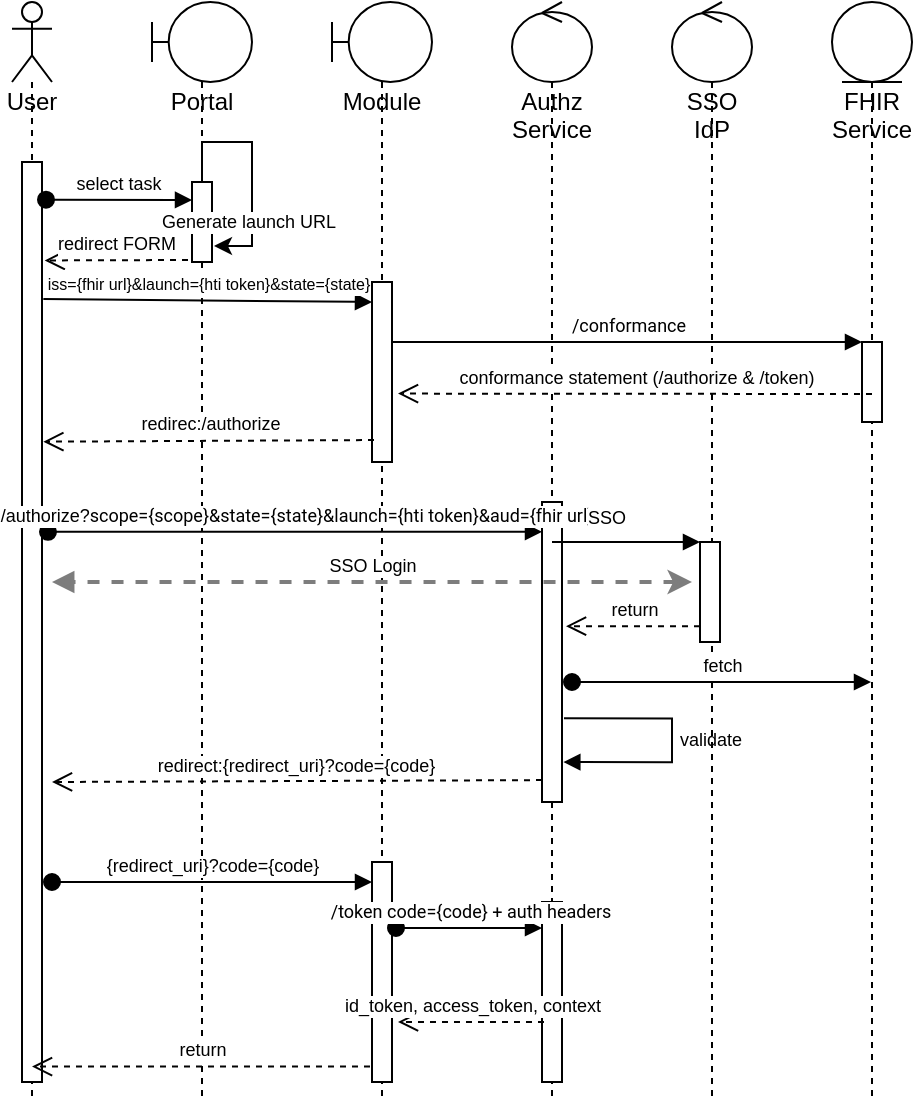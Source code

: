 <mxfile version="20.3.7" type="github">
  <diagram id="ASmLAsQBJp6RxAvkR3ZK" name="Page-1">
    <mxGraphModel dx="931" dy="620" grid="1" gridSize="10" guides="1" tooltips="1" connect="1" arrows="1" fold="1" page="1" pageScale="1" pageWidth="827" pageHeight="1169" math="0" shadow="0">
      <root>
        <mxCell id="0" />
        <mxCell id="1" parent="0" />
        <mxCell id="73914hcnSvvW4cPeAc7Q-7" value="User" style="shape=umlLifeline;participant=umlActor;perimeter=lifelinePerimeter;whiteSpace=wrap;html=1;container=1;collapsible=0;recursiveResize=0;verticalAlign=top;spacingTop=36;outlineConnect=0;" parent="1" vertex="1">
          <mxGeometry x="70" y="40" width="20" height="550" as="geometry" />
        </mxCell>
        <mxCell id="73914hcnSvvW4cPeAc7Q-14" value="" style="html=1;points=[];perimeter=orthogonalPerimeter;" parent="73914hcnSvvW4cPeAc7Q-7" vertex="1">
          <mxGeometry x="5" y="80" width="10" height="460" as="geometry" />
        </mxCell>
        <mxCell id="73914hcnSvvW4cPeAc7Q-8" value="Portal" style="shape=umlLifeline;participant=umlBoundary;perimeter=lifelinePerimeter;whiteSpace=wrap;html=1;container=1;collapsible=0;recursiveResize=0;verticalAlign=top;spacingTop=36;outlineConnect=0;" parent="1" vertex="1">
          <mxGeometry x="140" y="40" width="50" height="550" as="geometry" />
        </mxCell>
        <mxCell id="73914hcnSvvW4cPeAc7Q-16" value="" style="html=1;points=[];perimeter=orthogonalPerimeter;" parent="73914hcnSvvW4cPeAc7Q-8" vertex="1">
          <mxGeometry x="20" y="90" width="10" height="40" as="geometry" />
        </mxCell>
        <mxCell id="73914hcnSvvW4cPeAc7Q-20" style="edgeStyle=orthogonalEdgeStyle;rounded=0;orthogonalLoop=1;jettySize=auto;html=1;entryX=1.1;entryY=0.8;entryDx=0;entryDy=0;entryPerimeter=0;" parent="73914hcnSvvW4cPeAc7Q-8" source="73914hcnSvvW4cPeAc7Q-16" target="73914hcnSvvW4cPeAc7Q-16" edge="1">
          <mxGeometry relative="1" as="geometry" />
        </mxCell>
        <mxCell id="73914hcnSvvW4cPeAc7Q-21" value="Generate launch URL" style="edgeLabel;html=1;align=center;verticalAlign=middle;resizable=0;points=[];fontSize=9;" parent="73914hcnSvvW4cPeAc7Q-20" vertex="1" connectable="0">
          <mxGeometry x="0.328" y="-2" relative="1" as="geometry">
            <mxPoint y="8" as="offset" />
          </mxGeometry>
        </mxCell>
        <mxCell id="73914hcnSvvW4cPeAc7Q-9" value="Module" style="shape=umlLifeline;participant=umlBoundary;perimeter=lifelinePerimeter;whiteSpace=wrap;html=1;container=1;collapsible=0;recursiveResize=0;verticalAlign=top;spacingTop=36;outlineConnect=0;" parent="1" vertex="1">
          <mxGeometry x="230" y="40" width="50" height="550" as="geometry" />
        </mxCell>
        <mxCell id="73914hcnSvvW4cPeAc7Q-23" value="" style="html=1;points=[];perimeter=orthogonalPerimeter;fontSize=9;" parent="73914hcnSvvW4cPeAc7Q-9" vertex="1">
          <mxGeometry x="20" y="140" width="10" height="90" as="geometry" />
        </mxCell>
        <mxCell id="73914hcnSvvW4cPeAc7Q-40" value="" style="html=1;points=[];perimeter=orthogonalPerimeter;fontSize=9;" parent="73914hcnSvvW4cPeAc7Q-9" vertex="1">
          <mxGeometry x="20" y="430" width="10" height="110" as="geometry" />
        </mxCell>
        <mxCell id="73914hcnSvvW4cPeAc7Q-11" value="Authz Service" style="shape=umlLifeline;participant=umlControl;perimeter=lifelinePerimeter;whiteSpace=wrap;html=1;container=1;collapsible=0;recursiveResize=0;verticalAlign=top;spacingTop=36;outlineConnect=0;" parent="1" vertex="1">
          <mxGeometry x="320" y="40" width="40" height="550" as="geometry" />
        </mxCell>
        <mxCell id="73914hcnSvvW4cPeAc7Q-31" value="" style="html=1;points=[];perimeter=orthogonalPerimeter;fontSize=9;" parent="73914hcnSvvW4cPeAc7Q-11" vertex="1">
          <mxGeometry x="15" y="250" width="10" height="150" as="geometry" />
        </mxCell>
        <mxCell id="73914hcnSvvW4cPeAc7Q-42" value="" style="html=1;points=[];perimeter=orthogonalPerimeter;fontSize=9;" parent="73914hcnSvvW4cPeAc7Q-11" vertex="1">
          <mxGeometry x="15" y="450" width="10" height="90" as="geometry" />
        </mxCell>
        <mxCell id="73914hcnSvvW4cPeAc7Q-52" value="validate" style="edgeStyle=orthogonalEdgeStyle;html=1;align=left;spacingLeft=2;endArrow=block;rounded=0;fontSize=9;strokeColor=#030303;strokeWidth=1;exitX=1.1;exitY=0.721;exitDx=0;exitDy=0;exitPerimeter=0;entryX=1.067;entryY=0.867;entryDx=0;entryDy=0;entryPerimeter=0;" parent="73914hcnSvvW4cPeAc7Q-11" source="73914hcnSvvW4cPeAc7Q-31" target="73914hcnSvvW4cPeAc7Q-31" edge="1">
          <mxGeometry relative="1" as="geometry">
            <mxPoint x="205" y="360" as="sourcePoint" />
            <Array as="points">
              <mxPoint x="80" y="358" />
              <mxPoint x="80" y="380" />
            </Array>
            <mxPoint x="30" y="380" as="targetPoint" />
          </mxGeometry>
        </mxCell>
        <mxCell id="73914hcnSvvW4cPeAc7Q-12" value="SSO IdP" style="shape=umlLifeline;participant=umlControl;perimeter=lifelinePerimeter;whiteSpace=wrap;html=1;container=1;collapsible=0;recursiveResize=0;verticalAlign=top;spacingTop=36;outlineConnect=0;" parent="1" vertex="1">
          <mxGeometry x="400" y="40" width="40" height="550" as="geometry" />
        </mxCell>
        <mxCell id="73914hcnSvvW4cPeAc7Q-33" value="" style="html=1;points=[];perimeter=orthogonalPerimeter;fontSize=9;" parent="73914hcnSvvW4cPeAc7Q-12" vertex="1">
          <mxGeometry x="14" y="270" width="10" height="50" as="geometry" />
        </mxCell>
        <mxCell id="73914hcnSvvW4cPeAc7Q-13" value="FHIR Service" style="shape=umlLifeline;participant=umlEntity;perimeter=lifelinePerimeter;whiteSpace=wrap;html=1;container=1;collapsible=0;recursiveResize=0;verticalAlign=top;spacingTop=36;outlineConnect=0;" parent="1" vertex="1">
          <mxGeometry x="480" y="40" width="40" height="550" as="geometry" />
        </mxCell>
        <mxCell id="73914hcnSvvW4cPeAc7Q-28" value="" style="html=1;points=[];perimeter=orthogonalPerimeter;fontSize=9;" parent="73914hcnSvvW4cPeAc7Q-13" vertex="1">
          <mxGeometry x="15" y="170" width="10" height="40" as="geometry" />
        </mxCell>
        <mxCell id="73914hcnSvvW4cPeAc7Q-15" value="select task" style="html=1;verticalAlign=bottom;startArrow=oval;startFill=1;endArrow=block;startSize=8;rounded=0;fontSize=9;exitX=1.2;exitY=0.041;exitDx=0;exitDy=0;exitPerimeter=0;" parent="1" source="73914hcnSvvW4cPeAc7Q-14" edge="1">
          <mxGeometry width="60" relative="1" as="geometry">
            <mxPoint x="90" y="140" as="sourcePoint" />
            <mxPoint x="160" y="139" as="targetPoint" />
          </mxGeometry>
        </mxCell>
        <mxCell id="73914hcnSvvW4cPeAc7Q-17" value="redirect FORM" style="html=1;verticalAlign=bottom;endArrow=open;dashed=1;endSize=8;rounded=0;exitX=-0.2;exitY=0.975;exitDx=0;exitDy=0;exitPerimeter=0;fontSize=9;entryX=1.133;entryY=0.107;entryDx=0;entryDy=0;entryPerimeter=0;" parent="1" source="73914hcnSvvW4cPeAc7Q-16" target="73914hcnSvvW4cPeAc7Q-14" edge="1">
          <mxGeometry relative="1" as="geometry">
            <mxPoint x="450" y="320" as="sourcePoint" />
            <mxPoint x="90" y="170" as="targetPoint" />
          </mxGeometry>
        </mxCell>
        <mxCell id="73914hcnSvvW4cPeAc7Q-22" value="&lt;span style=&quot;text-align: start;&quot; id=&quot;docs-internal-guid-1505f8b8-7fff-2bb9-398f-21b4f6429415&quot;&gt;&lt;p style=&quot;line-height: 1.2; text-align: center; margin-top: 0pt; margin-bottom: 0pt;&quot; dir=&quot;ltr&quot;&gt;&lt;span style=&quot;font-family: Asap, sans-serif; font-variant-ligatures: normal; font-variant-east-asian: normal; font-variant-position: normal; vertical-align: baseline;&quot;&gt;&lt;font style=&quot;font-size: 8px;&quot;&gt;iss={fhir url}&amp;amp;launch={hti token}&amp;amp;state={state}&lt;/font&gt;&lt;/span&gt;&lt;/p&gt;&lt;/span&gt;" style="html=1;verticalAlign=bottom;endArrow=block;rounded=0;exitX=1.067;exitY=0.149;exitDx=0;exitDy=0;exitPerimeter=0;" parent="1" source="73914hcnSvvW4cPeAc7Q-14" edge="1">
          <mxGeometry width="80" relative="1" as="geometry">
            <mxPoint x="90" y="190" as="sourcePoint" />
            <mxPoint x="250" y="190" as="targetPoint" />
          </mxGeometry>
        </mxCell>
        <mxCell id="73914hcnSvvW4cPeAc7Q-29" value="&lt;span style=&quot;text-align: start;&quot; id=&quot;docs-internal-guid-a28b069d-7fff-43a8-c809-6137400d5dd9&quot;&gt;&lt;span style=&quot;font-family: Roboto, sans-serif; font-variant-ligatures: normal; font-variant-east-asian: normal; font-variant-position: normal; vertical-align: baseline;&quot;&gt;&lt;font style=&quot;font-size: 9px;&quot;&gt;/conformance&lt;/font&gt;&lt;/span&gt;&lt;/span&gt;" style="html=1;verticalAlign=bottom;endArrow=block;entryX=0;entryY=0;rounded=0;fontSize=9;" parent="1" target="73914hcnSvvW4cPeAc7Q-28" edge="1">
          <mxGeometry relative="1" as="geometry">
            <mxPoint x="260" y="210" as="sourcePoint" />
          </mxGeometry>
        </mxCell>
        <mxCell id="73914hcnSvvW4cPeAc7Q-30" value="conformance statement (/authorize &amp;amp; /token)" style="html=1;verticalAlign=bottom;endArrow=open;dashed=1;endSize=8;rounded=0;fontSize=9;entryX=1.3;entryY=0.62;entryDx=0;entryDy=0;entryPerimeter=0;" parent="1" target="73914hcnSvvW4cPeAc7Q-23" edge="1">
          <mxGeometry relative="1" as="geometry">
            <mxPoint x="425" y="286" as="targetPoint" />
            <mxPoint x="500" y="236" as="sourcePoint" />
          </mxGeometry>
        </mxCell>
        <mxCell id="73914hcnSvvW4cPeAc7Q-32" value="&lt;span style=&quot;text-align: start;&quot; id=&quot;docs-internal-guid-549b7491-7fff-cfe8-88d7-1d511a69c36a&quot;&gt;&lt;span style=&quot;font-family: Roboto, sans-serif; font-variant-ligatures: normal; font-variant-east-asian: normal; font-variant-position: normal; vertical-align: baseline;&quot;&gt;&lt;font style=&quot;font-size: 9px;&quot;&gt;&lt;span style=&quot;font-family: Helvetica; text-align: center;&quot;&gt;/authorize?&lt;/span&gt;scope={scope}&amp;amp;state={state}&amp;amp;launch={hti token}&amp;amp;aud={fhir url}&lt;/font&gt;&lt;/span&gt;&lt;/span&gt;" style="html=1;verticalAlign=bottom;startArrow=oval;endArrow=block;startSize=8;rounded=0;fontSize=9;exitX=1.3;exitY=0.402;exitDx=0;exitDy=0;exitPerimeter=0;" parent="1" source="73914hcnSvvW4cPeAc7Q-14" target="73914hcnSvvW4cPeAc7Q-31" edge="1">
          <mxGeometry relative="1" as="geometry">
            <mxPoint x="90" y="280" as="sourcePoint" />
          </mxGeometry>
        </mxCell>
        <mxCell id="73914hcnSvvW4cPeAc7Q-34" value="SSO" style="html=1;verticalAlign=bottom;endArrow=block;entryX=0;entryY=0;rounded=0;fontSize=9;" parent="1" target="73914hcnSvvW4cPeAc7Q-33" edge="1">
          <mxGeometry x="-0.287" y="4" relative="1" as="geometry">
            <mxPoint x="340" y="310" as="sourcePoint" />
            <mxPoint as="offset" />
          </mxGeometry>
        </mxCell>
        <mxCell id="73914hcnSvvW4cPeAc7Q-36" value="SSO Login" style="html=1;verticalAlign=bottom;endArrow=block;rounded=0;fontSize=9;startArrow=classic;startFill=1;strokeWidth=2;dashed=1;strokeColor=#7D7D7D;" parent="1" edge="1">
          <mxGeometry width="80" relative="1" as="geometry">
            <mxPoint x="410" y="330" as="sourcePoint" />
            <mxPoint x="90" y="330" as="targetPoint" />
          </mxGeometry>
        </mxCell>
        <mxCell id="73914hcnSvvW4cPeAc7Q-35" value="return" style="html=1;verticalAlign=bottom;endArrow=open;dashed=1;endSize=8;rounded=0;fontSize=9;entryX=1.2;entryY=0.414;entryDx=0;entryDy=0;entryPerimeter=0;" parent="1" source="73914hcnSvvW4cPeAc7Q-33" target="73914hcnSvvW4cPeAc7Q-31" edge="1">
          <mxGeometry relative="1" as="geometry">
            <mxPoint x="350" y="350" as="targetPoint" />
            <mxPoint x="410" y="350" as="sourcePoint" />
          </mxGeometry>
        </mxCell>
        <mxCell id="73914hcnSvvW4cPeAc7Q-37" value="redirec:/authorize" style="html=1;verticalAlign=bottom;endArrow=open;dashed=1;endSize=8;rounded=0;exitX=0.1;exitY=0.878;exitDx=0;exitDy=0;exitPerimeter=0;fontSize=9;entryX=1.067;entryY=0.304;entryDx=0;entryDy=0;entryPerimeter=0;" parent="1" source="73914hcnSvvW4cPeAc7Q-23" target="73914hcnSvvW4cPeAc7Q-14" edge="1">
          <mxGeometry relative="1" as="geometry">
            <mxPoint x="238.5" y="260" as="sourcePoint" />
            <mxPoint x="90" y="260" as="targetPoint" />
          </mxGeometry>
        </mxCell>
        <mxCell id="73914hcnSvvW4cPeAc7Q-39" value="redirect:{redirect_uri}?code={code}&amp;nbsp;" style="html=1;verticalAlign=bottom;endArrow=open;dashed=1;endSize=8;rounded=0;fontSize=9;strokeWidth=1;exitX=0;exitY=0.927;exitDx=0;exitDy=0;exitPerimeter=0;" parent="1" source="73914hcnSvvW4cPeAc7Q-31" edge="1">
          <mxGeometry relative="1" as="geometry">
            <mxPoint x="390" y="340" as="sourcePoint" />
            <mxPoint x="90" y="430" as="targetPoint" />
          </mxGeometry>
        </mxCell>
        <mxCell id="73914hcnSvvW4cPeAc7Q-41" value="{redirect_uri}?code={code}" style="html=1;verticalAlign=bottom;startArrow=oval;endArrow=block;startSize=8;rounded=0;fontSize=9;strokeWidth=1;" parent="1" target="73914hcnSvvW4cPeAc7Q-40" edge="1">
          <mxGeometry relative="1" as="geometry">
            <mxPoint x="90" y="480" as="sourcePoint" />
          </mxGeometry>
        </mxCell>
        <mxCell id="73914hcnSvvW4cPeAc7Q-43" value="&lt;span style=&quot;text-align: start;&quot; id=&quot;docs-internal-guid-0ab07bfd-7fff-b5ed-49af-7fb6f616343c&quot;&gt;&lt;p style=&quot;line-height: 1.2; text-align: center; margin-top: 0pt; margin-bottom: 0pt;&quot; dir=&quot;ltr&quot;&gt;&lt;span style=&quot;font-family: Roboto, sans-serif; font-variant-ligatures: normal; font-variant-east-asian: normal; font-variant-position: normal; vertical-align: baseline;&quot;&gt;&lt;font style=&quot;font-size: 9px;&quot;&gt;/token code={code} + auth headers&lt;/font&gt;&lt;/span&gt;&lt;/p&gt;&lt;/span&gt;" style="html=1;verticalAlign=bottom;startArrow=oval;endArrow=block;startSize=8;rounded=0;fontSize=9;strokeWidth=1;exitX=1.2;exitY=0.3;exitDx=0;exitDy=0;exitPerimeter=0;" parent="1" source="73914hcnSvvW4cPeAc7Q-40" target="73914hcnSvvW4cPeAc7Q-42" edge="1">
          <mxGeometry relative="1" as="geometry">
            <mxPoint x="275" y="440" as="sourcePoint" />
          </mxGeometry>
        </mxCell>
        <mxCell id="73914hcnSvvW4cPeAc7Q-55" value="id_token, access_token, context" style="html=1;verticalAlign=bottom;endArrow=open;dashed=1;endSize=8;rounded=0;fontSize=9;strokeColor=#030303;strokeWidth=1;exitX=0.1;exitY=0.667;exitDx=0;exitDy=0;exitPerimeter=0;entryX=1.3;entryY=0.727;entryDx=0;entryDy=0;entryPerimeter=0;" parent="1" source="73914hcnSvvW4cPeAc7Q-42" target="73914hcnSvvW4cPeAc7Q-40" edge="1">
          <mxGeometry relative="1" as="geometry">
            <mxPoint x="380" y="440" as="sourcePoint" />
            <mxPoint x="300" y="440" as="targetPoint" />
          </mxGeometry>
        </mxCell>
        <mxCell id="73914hcnSvvW4cPeAc7Q-56" value="return" style="html=1;verticalAlign=bottom;endArrow=open;dashed=1;endSize=8;rounded=0;fontSize=9;strokeColor=#030303;strokeWidth=1;exitX=-0.1;exitY=0.93;exitDx=0;exitDy=0;exitPerimeter=0;" parent="1" source="73914hcnSvvW4cPeAc7Q-40" target="73914hcnSvvW4cPeAc7Q-7" edge="1">
          <mxGeometry relative="1" as="geometry">
            <mxPoint x="380" y="350" as="sourcePoint" />
            <mxPoint x="300" y="350" as="targetPoint" />
          </mxGeometry>
        </mxCell>
        <mxCell id="ZieVGQnrHWk_WUKfghvS-3" value="fetch" style="html=1;verticalAlign=bottom;startArrow=oval;startFill=1;endArrow=block;startSize=8;rounded=0;fontSize=9;" parent="1" target="73914hcnSvvW4cPeAc7Q-13" edge="1">
          <mxGeometry width="60" relative="1" as="geometry">
            <mxPoint x="350" y="380" as="sourcePoint" />
            <mxPoint x="440" y="320" as="targetPoint" />
            <Array as="points">
              <mxPoint x="470" y="380" />
            </Array>
          </mxGeometry>
        </mxCell>
      </root>
    </mxGraphModel>
  </diagram>
</mxfile>
